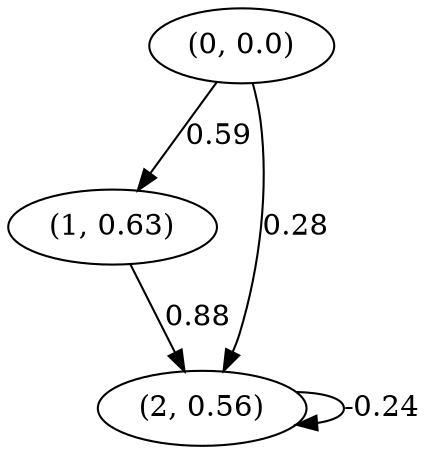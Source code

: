 digraph {
    0 [ label = "(0, 0.0)" ]
    1 [ label = "(1, 0.63)" ]
    2 [ label = "(2, 0.56)" ]
    2 -> 2 [ label = "-0.24" ]
    0 -> 1 [ label = "0.59" ]
    0 -> 2 [ label = "0.28" ]
    1 -> 2 [ label = "0.88" ]
}

